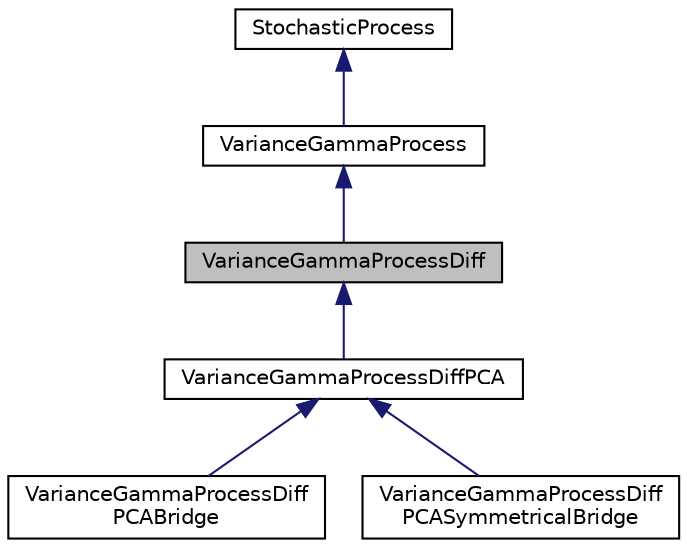 digraph "VarianceGammaProcessDiff"
{
 // INTERACTIVE_SVG=YES
  bgcolor="transparent";
  edge [fontname="Helvetica",fontsize="10",labelfontname="Helvetica",labelfontsize="10"];
  node [fontname="Helvetica",fontsize="10",shape=record];
  Node0 [label="VarianceGammaProcessDiff",height=0.2,width=0.4,color="black", fillcolor="grey75", style="filled", fontcolor="black"];
  Node1 -> Node0 [dir="back",color="midnightblue",fontsize="10",style="solid",fontname="Helvetica"];
  Node1 [label="VarianceGammaProcess",height=0.2,width=0.4,color="black",URL="$db/d34/classumontreal_1_1ssj_1_1stochprocess_1_1VarianceGammaProcess.html",tooltip="This class represents a variance gamma (VG) process . "];
  Node2 -> Node1 [dir="back",color="midnightblue",fontsize="10",style="solid",fontname="Helvetica"];
  Node2 [label="StochasticProcess",height=0.2,width=0.4,color="black",URL="$d9/d28/classumontreal_1_1ssj_1_1stochprocess_1_1StochasticProcess.html",tooltip="Abstract base class for a stochastic process  sampled (or observed) at a finite number of time points..."];
  Node0 -> Node3 [dir="back",color="midnightblue",fontsize="10",style="solid",fontname="Helvetica"];
  Node3 [label="VarianceGammaProcessDiffPCA",height=0.2,width=0.4,color="black",URL="$dc/d44/classumontreal_1_1ssj_1_1stochprocess_1_1VarianceGammaProcessDiffPCA.html",tooltip="Same as VarianceGammaProcessDiff, but the two inner GammaProcess ’es are of PCA type. "];
  Node3 -> Node4 [dir="back",color="midnightblue",fontsize="10",style="solid",fontname="Helvetica"];
  Node4 [label="VarianceGammaProcessDiff\lPCABridge",height=0.2,width=0.4,color="black",URL="$d2/dbe/classumontreal_1_1ssj_1_1stochprocess_1_1VarianceGammaProcessDiffPCABridge.html",tooltip="Same as VarianceGammaProcessDiff, but the two inner GammaProcess ’es are of the type PCABridge..."];
  Node3 -> Node5 [dir="back",color="midnightblue",fontsize="10",style="solid",fontname="Helvetica"];
  Node5 [label="VarianceGammaProcessDiff\lPCASymmetricalBridge",height=0.2,width=0.4,color="black",URL="$d9/da2/classumontreal_1_1ssj_1_1stochprocess_1_1VarianceGammaProcessDiffPCASymmetricalBridge.html",tooltip="Same as VarianceGammaProcessDiff, but the two inner GammaProcess ’es are of the PCASymmetricalBridge..."];
}
